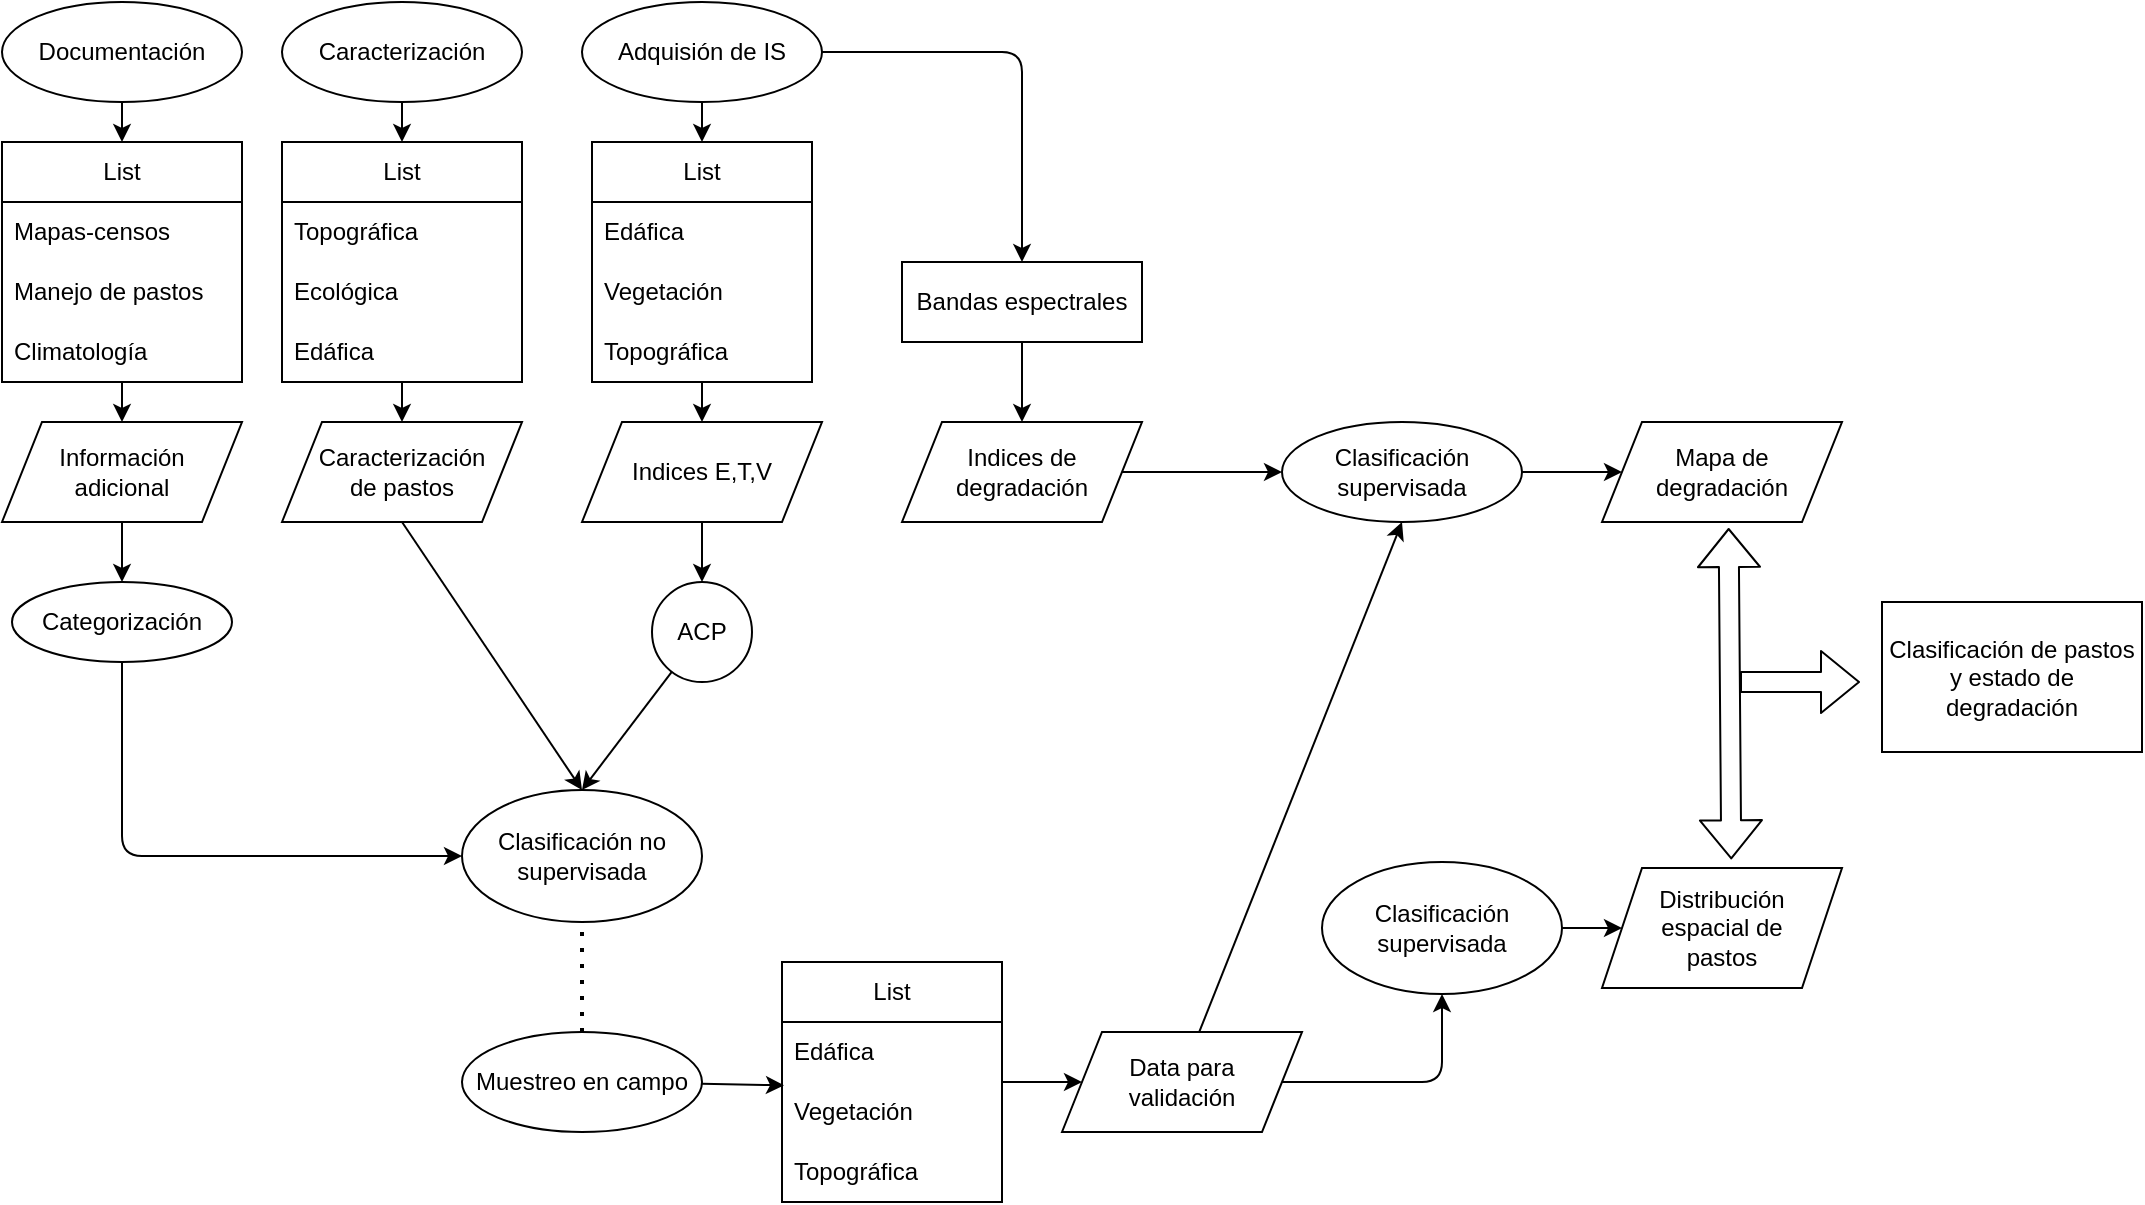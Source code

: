 <mxfile>
    <diagram id="uAlibXXP0_96rkFHi3Hs" name="Página-1">
        <mxGraphModel dx="1413" dy="771" grid="1" gridSize="10" guides="1" tooltips="1" connect="1" arrows="1" fold="1" page="1" pageScale="1" pageWidth="1169" pageHeight="827" math="0" shadow="0">
            <root>
                <mxCell id="0"/>
                <mxCell id="1" parent="0"/>
                <mxCell id="61" style="edgeStyle=none;html=1;entryX=0.5;entryY=0;entryDx=0;entryDy=0;" edge="1" parent="1" source="2" target="3">
                    <mxGeometry relative="1" as="geometry"/>
                </mxCell>
                <mxCell id="2" value="Caracterización" style="ellipse;whiteSpace=wrap;html=1;" parent="1" vertex="1">
                    <mxGeometry x="170" y="20" width="120" height="50" as="geometry"/>
                </mxCell>
                <mxCell id="68" style="edgeStyle=none;html=1;entryX=0.5;entryY=0;entryDx=0;entryDy=0;" edge="1" parent="1" source="3" target="11">
                    <mxGeometry relative="1" as="geometry"/>
                </mxCell>
                <mxCell id="3" value="List" style="swimlane;fontStyle=0;childLayout=stackLayout;horizontal=1;startSize=30;horizontalStack=0;resizeParent=1;resizeParentMax=0;resizeLast=0;collapsible=1;marginBottom=0;whiteSpace=wrap;html=1;" vertex="1" parent="1">
                    <mxGeometry x="170" y="90" width="120" height="120" as="geometry">
                        <mxRectangle x="110" y="180" width="60" height="30" as="alternateBounds"/>
                    </mxGeometry>
                </mxCell>
                <mxCell id="4" value="Topográfica" style="text;strokeColor=none;fillColor=none;align=left;verticalAlign=middle;spacingLeft=4;spacingRight=4;overflow=hidden;points=[[0,0.5],[1,0.5]];portConstraint=eastwest;rotatable=0;whiteSpace=wrap;html=1;" vertex="1" parent="3">
                    <mxGeometry y="30" width="120" height="30" as="geometry"/>
                </mxCell>
                <mxCell id="5" value="Ecológica" style="text;strokeColor=none;fillColor=none;align=left;verticalAlign=middle;spacingLeft=4;spacingRight=4;overflow=hidden;points=[[0,0.5],[1,0.5]];portConstraint=eastwest;rotatable=0;whiteSpace=wrap;html=1;" vertex="1" parent="3">
                    <mxGeometry y="60" width="120" height="30" as="geometry"/>
                </mxCell>
                <mxCell id="6" value="Edáfica" style="text;strokeColor=none;fillColor=none;align=left;verticalAlign=middle;spacingLeft=4;spacingRight=4;overflow=hidden;points=[[0,0.5],[1,0.5]];portConstraint=eastwest;rotatable=0;whiteSpace=wrap;html=1;" vertex="1" parent="3">
                    <mxGeometry y="90" width="120" height="30" as="geometry"/>
                </mxCell>
                <mxCell id="64" style="edgeStyle=none;html=1;entryX=0.5;entryY=0;entryDx=0;entryDy=0;" edge="1" parent="1" source="8" target="13">
                    <mxGeometry relative="1" as="geometry"/>
                </mxCell>
                <mxCell id="72" style="edgeStyle=none;html=1;entryX=0.5;entryY=0;entryDx=0;entryDy=0;exitX=1;exitY=0.5;exitDx=0;exitDy=0;" edge="1" parent="1" source="8" target="41">
                    <mxGeometry relative="1" as="geometry">
                        <Array as="points">
                            <mxPoint x="540" y="45"/>
                        </Array>
                    </mxGeometry>
                </mxCell>
                <mxCell id="8" value="Adquisión de IS" style="ellipse;whiteSpace=wrap;html=1;" vertex="1" parent="1">
                    <mxGeometry x="320" y="20" width="120" height="50" as="geometry"/>
                </mxCell>
                <mxCell id="84" style="edgeStyle=none;html=1;entryX=0.5;entryY=0;entryDx=0;entryDy=0;exitX=0.5;exitY=1;exitDx=0;exitDy=0;" edge="1" parent="1" source="11" target="27">
                    <mxGeometry relative="1" as="geometry"/>
                </mxCell>
                <mxCell id="11" value="Caracterización &lt;br&gt;de pastos" style="shape=parallelogram;perimeter=parallelogramPerimeter;whiteSpace=wrap;html=1;fixedSize=1;" vertex="1" parent="1">
                    <mxGeometry x="170" y="230" width="120" height="50" as="geometry"/>
                </mxCell>
                <mxCell id="69" style="edgeStyle=none;html=1;entryX=0.5;entryY=0;entryDx=0;entryDy=0;" edge="1" parent="1" source="13" target="18">
                    <mxGeometry relative="1" as="geometry"/>
                </mxCell>
                <mxCell id="13" value="List" style="swimlane;fontStyle=0;childLayout=stackLayout;horizontal=1;startSize=30;horizontalStack=0;resizeParent=1;resizeParentMax=0;resizeLast=0;collapsible=1;marginBottom=0;whiteSpace=wrap;html=1;" vertex="1" parent="1">
                    <mxGeometry x="325" y="90" width="110" height="120" as="geometry"/>
                </mxCell>
                <mxCell id="14" value="Edáfica" style="text;strokeColor=none;fillColor=none;align=left;verticalAlign=middle;spacingLeft=4;spacingRight=4;overflow=hidden;points=[[0,0.5],[1,0.5]];portConstraint=eastwest;rotatable=0;whiteSpace=wrap;html=1;" vertex="1" parent="13">
                    <mxGeometry y="30" width="110" height="30" as="geometry"/>
                </mxCell>
                <mxCell id="15" value="Vegetación" style="text;strokeColor=none;fillColor=none;align=left;verticalAlign=middle;spacingLeft=4;spacingRight=4;overflow=hidden;points=[[0,0.5],[1,0.5]];portConstraint=eastwest;rotatable=0;whiteSpace=wrap;html=1;" vertex="1" parent="13">
                    <mxGeometry y="60" width="110" height="30" as="geometry"/>
                </mxCell>
                <mxCell id="16" value="Topográfica" style="text;strokeColor=none;fillColor=none;align=left;verticalAlign=middle;spacingLeft=4;spacingRight=4;overflow=hidden;points=[[0,0.5],[1,0.5]];portConstraint=eastwest;rotatable=0;whiteSpace=wrap;html=1;" vertex="1" parent="13">
                    <mxGeometry y="90" width="110" height="30" as="geometry"/>
                </mxCell>
                <mxCell id="71" style="edgeStyle=none;html=1;entryX=0.5;entryY=0;entryDx=0;entryDy=0;" edge="1" parent="1" source="18" target="19">
                    <mxGeometry relative="1" as="geometry"/>
                </mxCell>
                <mxCell id="18" value="Indices E,T,V" style="shape=parallelogram;perimeter=parallelogramPerimeter;whiteSpace=wrap;html=1;fixedSize=1;" vertex="1" parent="1">
                    <mxGeometry x="320" y="230" width="120" height="50" as="geometry"/>
                </mxCell>
                <mxCell id="76" style="edgeStyle=none;html=1;entryX=0.5;entryY=0;entryDx=0;entryDy=0;" edge="1" parent="1" source="19" target="27">
                    <mxGeometry relative="1" as="geometry"/>
                </mxCell>
                <mxCell id="19" value="ACP" style="ellipse;whiteSpace=wrap;html=1;aspect=fixed;" vertex="1" parent="1">
                    <mxGeometry x="355" y="310" width="50" height="50" as="geometry"/>
                </mxCell>
                <mxCell id="60" style="edgeStyle=none;html=1;exitX=0.5;exitY=1;exitDx=0;exitDy=0;entryX=0.5;entryY=0;entryDx=0;entryDy=0;" edge="1" parent="1" source="20" target="21">
                    <mxGeometry relative="1" as="geometry"/>
                </mxCell>
                <mxCell id="20" value="Documentación" style="ellipse;whiteSpace=wrap;html=1;" vertex="1" parent="1">
                    <mxGeometry x="30" y="20" width="120" height="50" as="geometry"/>
                </mxCell>
                <mxCell id="66" style="edgeStyle=none;html=1;entryX=0.5;entryY=0;entryDx=0;entryDy=0;" edge="1" parent="1" source="21" target="25">
                    <mxGeometry relative="1" as="geometry"/>
                </mxCell>
                <mxCell id="21" value="List" style="swimlane;fontStyle=0;childLayout=stackLayout;horizontal=1;startSize=30;horizontalStack=0;resizeParent=1;resizeParentMax=0;resizeLast=0;collapsible=1;marginBottom=0;whiteSpace=wrap;html=1;" vertex="1" parent="1">
                    <mxGeometry x="30" y="90" width="120" height="120" as="geometry">
                        <mxRectangle x="110" y="180" width="60" height="30" as="alternateBounds"/>
                    </mxGeometry>
                </mxCell>
                <mxCell id="22" value="Mapas-censos" style="text;strokeColor=none;fillColor=none;align=left;verticalAlign=middle;spacingLeft=4;spacingRight=4;overflow=hidden;points=[[0,0.5],[1,0.5]];portConstraint=eastwest;rotatable=0;whiteSpace=wrap;html=1;" vertex="1" parent="21">
                    <mxGeometry y="30" width="120" height="30" as="geometry"/>
                </mxCell>
                <mxCell id="23" value="Manejo de pastos" style="text;strokeColor=none;fillColor=none;align=left;verticalAlign=middle;spacingLeft=4;spacingRight=4;overflow=hidden;points=[[0,0.5],[1,0.5]];portConstraint=eastwest;rotatable=0;whiteSpace=wrap;html=1;" vertex="1" parent="21">
                    <mxGeometry y="60" width="120" height="30" as="geometry"/>
                </mxCell>
                <mxCell id="24" value="Climatología" style="text;strokeColor=none;fillColor=none;align=left;verticalAlign=middle;spacingLeft=4;spacingRight=4;overflow=hidden;points=[[0,0.5],[1,0.5]];portConstraint=eastwest;rotatable=0;whiteSpace=wrap;html=1;" vertex="1" parent="21">
                    <mxGeometry y="90" width="120" height="30" as="geometry"/>
                </mxCell>
                <mxCell id="74" style="edgeStyle=none;html=1;entryX=0.5;entryY=0;entryDx=0;entryDy=0;" edge="1" parent="1" source="25" target="38">
                    <mxGeometry relative="1" as="geometry"/>
                </mxCell>
                <mxCell id="25" value="Información &lt;br&gt;adicional" style="shape=parallelogram;perimeter=parallelogramPerimeter;whiteSpace=wrap;html=1;fixedSize=1;" vertex="1" parent="1">
                    <mxGeometry x="30" y="230" width="120" height="50" as="geometry"/>
                </mxCell>
                <mxCell id="27" value="Clasificación no supervisada" style="ellipse;whiteSpace=wrap;html=1;" vertex="1" parent="1">
                    <mxGeometry x="260" y="414" width="120" height="66" as="geometry"/>
                </mxCell>
                <mxCell id="95" style="edgeStyle=none;html=1;" edge="1" parent="1" source="28" target="42">
                    <mxGeometry relative="1" as="geometry"/>
                </mxCell>
                <mxCell id="28" value="Clasificación supervisada" style="ellipse;whiteSpace=wrap;html=1;" vertex="1" parent="1">
                    <mxGeometry x="690" y="450" width="120" height="66" as="geometry"/>
                </mxCell>
                <mxCell id="77" style="edgeStyle=none;html=1;entryX=0.009;entryY=0.056;entryDx=0;entryDy=0;entryPerimeter=0;" edge="1" parent="1" source="29" target="34">
                    <mxGeometry relative="1" as="geometry"/>
                </mxCell>
                <mxCell id="29" value="Muestreo en campo" style="ellipse;whiteSpace=wrap;html=1;" vertex="1" parent="1">
                    <mxGeometry x="260" y="535" width="120" height="50" as="geometry"/>
                </mxCell>
                <mxCell id="78" style="edgeStyle=none;html=1;entryX=0;entryY=0.5;entryDx=0;entryDy=0;" edge="1" parent="1" source="32" target="36">
                    <mxGeometry relative="1" as="geometry"/>
                </mxCell>
                <mxCell id="32" value="List" style="swimlane;fontStyle=0;childLayout=stackLayout;horizontal=1;startSize=30;horizontalStack=0;resizeParent=1;resizeParentMax=0;resizeLast=0;collapsible=1;marginBottom=0;whiteSpace=wrap;html=1;" vertex="1" parent="1">
                    <mxGeometry x="420" y="500" width="110" height="120" as="geometry"/>
                </mxCell>
                <mxCell id="33" value="Edáfica" style="text;strokeColor=none;fillColor=none;align=left;verticalAlign=middle;spacingLeft=4;spacingRight=4;overflow=hidden;points=[[0,0.5],[1,0.5]];portConstraint=eastwest;rotatable=0;whiteSpace=wrap;html=1;" vertex="1" parent="32">
                    <mxGeometry y="30" width="110" height="30" as="geometry"/>
                </mxCell>
                <mxCell id="34" value="Vegetación" style="text;strokeColor=none;fillColor=none;align=left;verticalAlign=middle;spacingLeft=4;spacingRight=4;overflow=hidden;points=[[0,0.5],[1,0.5]];portConstraint=eastwest;rotatable=0;whiteSpace=wrap;html=1;" vertex="1" parent="32">
                    <mxGeometry y="60" width="110" height="30" as="geometry"/>
                </mxCell>
                <mxCell id="35" value="Topográfica" style="text;strokeColor=none;fillColor=none;align=left;verticalAlign=middle;spacingLeft=4;spacingRight=4;overflow=hidden;points=[[0,0.5],[1,0.5]];portConstraint=eastwest;rotatable=0;whiteSpace=wrap;html=1;" vertex="1" parent="32">
                    <mxGeometry y="90" width="110" height="30" as="geometry"/>
                </mxCell>
                <mxCell id="80" style="edgeStyle=none;html=1;entryX=0.5;entryY=1;entryDx=0;entryDy=0;" edge="1" parent="1" source="36" target="28">
                    <mxGeometry relative="1" as="geometry">
                        <Array as="points">
                            <mxPoint x="750" y="560"/>
                        </Array>
                    </mxGeometry>
                </mxCell>
                <mxCell id="81" style="edgeStyle=none;html=1;entryX=0.5;entryY=1;entryDx=0;entryDy=0;exitX=0.569;exitY=0.017;exitDx=0;exitDy=0;exitPerimeter=0;" edge="1" parent="1" source="36" target="54">
                    <mxGeometry relative="1" as="geometry"/>
                </mxCell>
                <mxCell id="36" value="Data para &lt;br&gt;validación" style="shape=parallelogram;perimeter=parallelogramPerimeter;whiteSpace=wrap;html=1;fixedSize=1;" vertex="1" parent="1">
                    <mxGeometry x="560" y="535" width="120" height="50" as="geometry"/>
                </mxCell>
                <mxCell id="75" style="edgeStyle=none;html=1;entryX=0;entryY=0.5;entryDx=0;entryDy=0;exitX=0.5;exitY=1;exitDx=0;exitDy=0;" edge="1" parent="1" source="38" target="27">
                    <mxGeometry relative="1" as="geometry">
                        <Array as="points">
                            <mxPoint x="90" y="447"/>
                        </Array>
                    </mxGeometry>
                </mxCell>
                <mxCell id="38" value="Categorización" style="ellipse;whiteSpace=wrap;html=1;" vertex="1" parent="1">
                    <mxGeometry x="35" y="310" width="110" height="40" as="geometry"/>
                </mxCell>
                <mxCell id="82" style="edgeStyle=none;html=1;exitX=1;exitY=0.5;exitDx=0;exitDy=0;" edge="1" parent="1" source="39" target="54">
                    <mxGeometry relative="1" as="geometry"/>
                </mxCell>
                <mxCell id="39" value="Indices de&lt;br&gt;degradación" style="shape=parallelogram;perimeter=parallelogramPerimeter;whiteSpace=wrap;html=1;fixedSize=1;" vertex="1" parent="1">
                    <mxGeometry x="480" y="230" width="120" height="50" as="geometry"/>
                </mxCell>
                <mxCell id="73" style="edgeStyle=none;html=1;exitX=0.5;exitY=1;exitDx=0;exitDy=0;entryX=0.5;entryY=0;entryDx=0;entryDy=0;" edge="1" parent="1" source="41" target="39">
                    <mxGeometry relative="1" as="geometry"/>
                </mxCell>
                <mxCell id="41" value="Bandas espectrales" style="rounded=0;whiteSpace=wrap;html=1;" vertex="1" parent="1">
                    <mxGeometry x="480" y="150" width="120" height="40" as="geometry"/>
                </mxCell>
                <mxCell id="42" value="Distribución &lt;br&gt;espacial de &lt;br&gt;pastos" style="shape=parallelogram;perimeter=parallelogramPerimeter;whiteSpace=wrap;html=1;fixedSize=1;" vertex="1" parent="1">
                    <mxGeometry x="830" y="453" width="120" height="60" as="geometry"/>
                </mxCell>
                <mxCell id="53" value="Mapa de &lt;br&gt;degradación" style="shape=parallelogram;perimeter=parallelogramPerimeter;whiteSpace=wrap;html=1;fixedSize=1;" vertex="1" parent="1">
                    <mxGeometry x="830" y="230" width="120" height="50" as="geometry"/>
                </mxCell>
                <mxCell id="83" style="edgeStyle=none;html=1;exitX=1;exitY=0.5;exitDx=0;exitDy=0;" edge="1" parent="1" source="54" target="53">
                    <mxGeometry relative="1" as="geometry"/>
                </mxCell>
                <mxCell id="54" value="Clasificación supervisada" style="ellipse;whiteSpace=wrap;html=1;" vertex="1" parent="1">
                    <mxGeometry x="670" y="230" width="120" height="50" as="geometry"/>
                </mxCell>
                <mxCell id="55" value="Clasificación de pastos y estado de degradación" style="rounded=0;whiteSpace=wrap;html=1;" vertex="1" parent="1">
                    <mxGeometry x="970" y="320" width="130" height="75" as="geometry"/>
                </mxCell>
                <mxCell id="56" value="" style="shape=flexArrow;endArrow=classic;startArrow=classic;html=1;exitX=0.597;exitY=-0.072;exitDx=0;exitDy=0;exitPerimeter=0;entryX=0.586;entryY=1.06;entryDx=0;entryDy=0;entryPerimeter=0;" edge="1" parent="1">
                    <mxGeometry width="100" height="100" relative="1" as="geometry">
                        <mxPoint x="894.64" y="448.68" as="sourcePoint"/>
                        <mxPoint x="893.32" y="283" as="targetPoint"/>
                    </mxGeometry>
                </mxCell>
                <mxCell id="57" value="" style="shape=flexArrow;endArrow=classic;html=1;" edge="1" parent="1">
                    <mxGeometry width="50" height="50" relative="1" as="geometry">
                        <mxPoint x="899" y="360" as="sourcePoint"/>
                        <mxPoint x="959" y="360" as="targetPoint"/>
                    </mxGeometry>
                </mxCell>
                <mxCell id="94" value="" style="endArrow=none;dashed=1;html=1;dashPattern=1 3;strokeWidth=2;exitX=0.5;exitY=0;exitDx=0;exitDy=0;" edge="1" parent="1" source="29">
                    <mxGeometry width="50" height="50" relative="1" as="geometry">
                        <mxPoint x="270" y="530" as="sourcePoint"/>
                        <mxPoint x="320" y="480" as="targetPoint"/>
                    </mxGeometry>
                </mxCell>
            </root>
        </mxGraphModel>
    </diagram>
</mxfile>